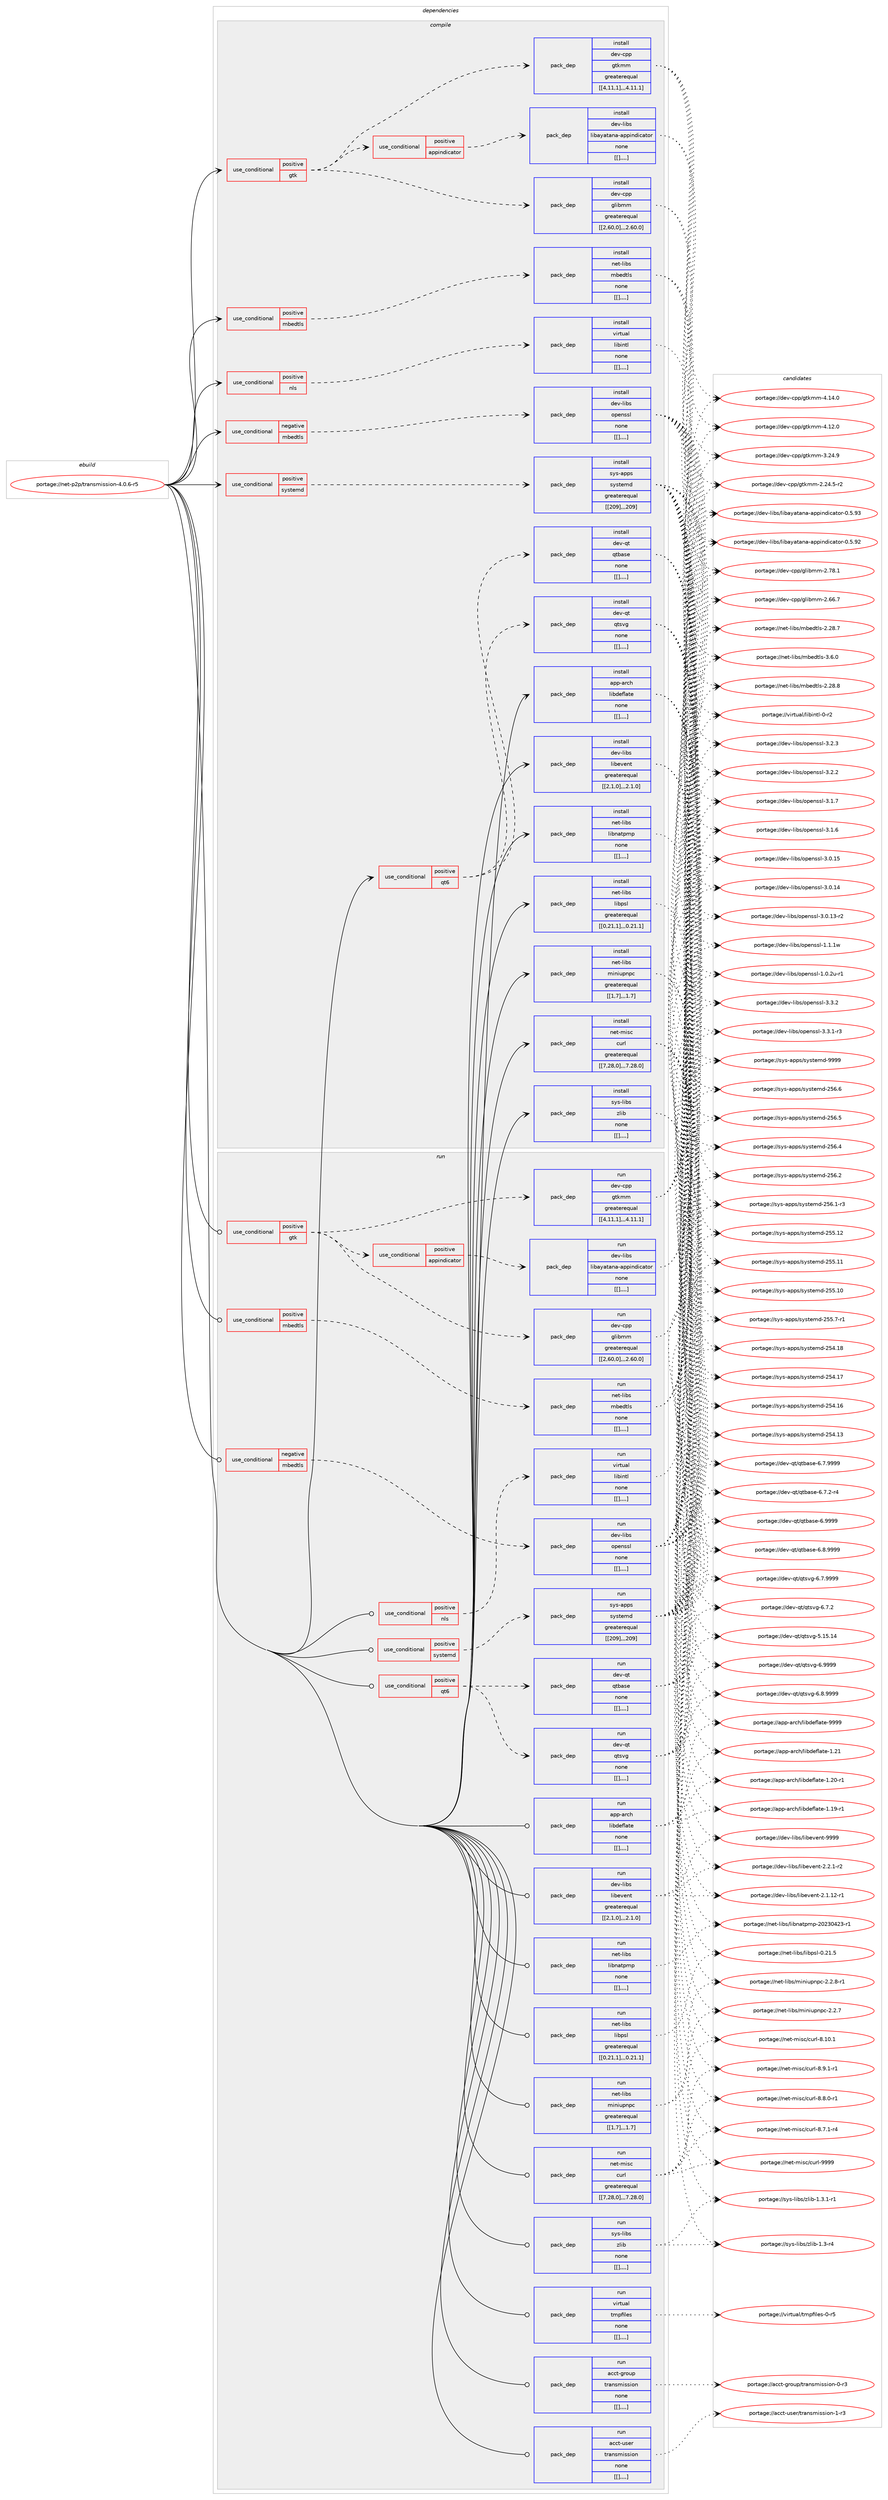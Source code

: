 digraph prolog {

# *************
# Graph options
# *************

newrank=true;
concentrate=true;
compound=true;
graph [rankdir=LR,fontname=Helvetica,fontsize=10,ranksep=1.5];#, ranksep=2.5, nodesep=0.2];
edge  [arrowhead=vee];
node  [fontname=Helvetica,fontsize=10];

# **********
# The ebuild
# **********

subgraph cluster_leftcol {
color=gray;
label=<<i>ebuild</i>>;
id [label="portage://net-p2p/transmission-4.0.6-r5", color=red, width=4, href="../net-p2p/transmission-4.0.6-r5.svg"];
}

# ****************
# The dependencies
# ****************

subgraph cluster_midcol {
color=gray;
label=<<i>dependencies</i>>;
subgraph cluster_compile {
fillcolor="#eeeeee";
style=filled;
label=<<i>compile</i>>;
subgraph cond104315 {
dependency392064 [label=<<TABLE BORDER="0" CELLBORDER="1" CELLSPACING="0" CELLPADDING="4"><TR><TD ROWSPAN="3" CELLPADDING="10">use_conditional</TD></TR><TR><TD>negative</TD></TR><TR><TD>mbedtls</TD></TR></TABLE>>, shape=none, color=red];
subgraph pack284953 {
dependency392065 [label=<<TABLE BORDER="0" CELLBORDER="1" CELLSPACING="0" CELLPADDING="4" WIDTH="220"><TR><TD ROWSPAN="6" CELLPADDING="30">pack_dep</TD></TR><TR><TD WIDTH="110">install</TD></TR><TR><TD>dev-libs</TD></TR><TR><TD>openssl</TD></TR><TR><TD>none</TD></TR><TR><TD>[[],,,,]</TD></TR></TABLE>>, shape=none, color=blue];
}
dependency392064:e -> dependency392065:w [weight=20,style="dashed",arrowhead="vee"];
}
id:e -> dependency392064:w [weight=20,style="solid",arrowhead="vee"];
subgraph cond104316 {
dependency392066 [label=<<TABLE BORDER="0" CELLBORDER="1" CELLSPACING="0" CELLPADDING="4"><TR><TD ROWSPAN="3" CELLPADDING="10">use_conditional</TD></TR><TR><TD>positive</TD></TR><TR><TD>gtk</TD></TR></TABLE>>, shape=none, color=red];
subgraph pack284954 {
dependency392067 [label=<<TABLE BORDER="0" CELLBORDER="1" CELLSPACING="0" CELLPADDING="4" WIDTH="220"><TR><TD ROWSPAN="6" CELLPADDING="30">pack_dep</TD></TR><TR><TD WIDTH="110">install</TD></TR><TR><TD>dev-cpp</TD></TR><TR><TD>gtkmm</TD></TR><TR><TD>greaterequal</TD></TR><TR><TD>[[4,11,1],,,4.11.1]</TD></TR></TABLE>>, shape=none, color=blue];
}
dependency392066:e -> dependency392067:w [weight=20,style="dashed",arrowhead="vee"];
subgraph pack284955 {
dependency392068 [label=<<TABLE BORDER="0" CELLBORDER="1" CELLSPACING="0" CELLPADDING="4" WIDTH="220"><TR><TD ROWSPAN="6" CELLPADDING="30">pack_dep</TD></TR><TR><TD WIDTH="110">install</TD></TR><TR><TD>dev-cpp</TD></TR><TR><TD>glibmm</TD></TR><TR><TD>greaterequal</TD></TR><TR><TD>[[2,60,0],,,2.60.0]</TD></TR></TABLE>>, shape=none, color=blue];
}
dependency392066:e -> dependency392068:w [weight=20,style="dashed",arrowhead="vee"];
subgraph cond104317 {
dependency392069 [label=<<TABLE BORDER="0" CELLBORDER="1" CELLSPACING="0" CELLPADDING="4"><TR><TD ROWSPAN="3" CELLPADDING="10">use_conditional</TD></TR><TR><TD>positive</TD></TR><TR><TD>appindicator</TD></TR></TABLE>>, shape=none, color=red];
subgraph pack284956 {
dependency392070 [label=<<TABLE BORDER="0" CELLBORDER="1" CELLSPACING="0" CELLPADDING="4" WIDTH="220"><TR><TD ROWSPAN="6" CELLPADDING="30">pack_dep</TD></TR><TR><TD WIDTH="110">install</TD></TR><TR><TD>dev-libs</TD></TR><TR><TD>libayatana-appindicator</TD></TR><TR><TD>none</TD></TR><TR><TD>[[],,,,]</TD></TR></TABLE>>, shape=none, color=blue];
}
dependency392069:e -> dependency392070:w [weight=20,style="dashed",arrowhead="vee"];
}
dependency392066:e -> dependency392069:w [weight=20,style="dashed",arrowhead="vee"];
}
id:e -> dependency392066:w [weight=20,style="solid",arrowhead="vee"];
subgraph cond104318 {
dependency392071 [label=<<TABLE BORDER="0" CELLBORDER="1" CELLSPACING="0" CELLPADDING="4"><TR><TD ROWSPAN="3" CELLPADDING="10">use_conditional</TD></TR><TR><TD>positive</TD></TR><TR><TD>mbedtls</TD></TR></TABLE>>, shape=none, color=red];
subgraph pack284957 {
dependency392072 [label=<<TABLE BORDER="0" CELLBORDER="1" CELLSPACING="0" CELLPADDING="4" WIDTH="220"><TR><TD ROWSPAN="6" CELLPADDING="30">pack_dep</TD></TR><TR><TD WIDTH="110">install</TD></TR><TR><TD>net-libs</TD></TR><TR><TD>mbedtls</TD></TR><TR><TD>none</TD></TR><TR><TD>[[],,,,]</TD></TR></TABLE>>, shape=none, color=blue];
}
dependency392071:e -> dependency392072:w [weight=20,style="dashed",arrowhead="vee"];
}
id:e -> dependency392071:w [weight=20,style="solid",arrowhead="vee"];
subgraph cond104319 {
dependency392073 [label=<<TABLE BORDER="0" CELLBORDER="1" CELLSPACING="0" CELLPADDING="4"><TR><TD ROWSPAN="3" CELLPADDING="10">use_conditional</TD></TR><TR><TD>positive</TD></TR><TR><TD>nls</TD></TR></TABLE>>, shape=none, color=red];
subgraph pack284958 {
dependency392074 [label=<<TABLE BORDER="0" CELLBORDER="1" CELLSPACING="0" CELLPADDING="4" WIDTH="220"><TR><TD ROWSPAN="6" CELLPADDING="30">pack_dep</TD></TR><TR><TD WIDTH="110">install</TD></TR><TR><TD>virtual</TD></TR><TR><TD>libintl</TD></TR><TR><TD>none</TD></TR><TR><TD>[[],,,,]</TD></TR></TABLE>>, shape=none, color=blue];
}
dependency392073:e -> dependency392074:w [weight=20,style="dashed",arrowhead="vee"];
}
id:e -> dependency392073:w [weight=20,style="solid",arrowhead="vee"];
subgraph cond104320 {
dependency392075 [label=<<TABLE BORDER="0" CELLBORDER="1" CELLSPACING="0" CELLPADDING="4"><TR><TD ROWSPAN="3" CELLPADDING="10">use_conditional</TD></TR><TR><TD>positive</TD></TR><TR><TD>qt6</TD></TR></TABLE>>, shape=none, color=red];
subgraph pack284959 {
dependency392076 [label=<<TABLE BORDER="0" CELLBORDER="1" CELLSPACING="0" CELLPADDING="4" WIDTH="220"><TR><TD ROWSPAN="6" CELLPADDING="30">pack_dep</TD></TR><TR><TD WIDTH="110">install</TD></TR><TR><TD>dev-qt</TD></TR><TR><TD>qtbase</TD></TR><TR><TD>none</TD></TR><TR><TD>[[],,,,]</TD></TR></TABLE>>, shape=none, color=blue];
}
dependency392075:e -> dependency392076:w [weight=20,style="dashed",arrowhead="vee"];
subgraph pack284960 {
dependency392077 [label=<<TABLE BORDER="0" CELLBORDER="1" CELLSPACING="0" CELLPADDING="4" WIDTH="220"><TR><TD ROWSPAN="6" CELLPADDING="30">pack_dep</TD></TR><TR><TD WIDTH="110">install</TD></TR><TR><TD>dev-qt</TD></TR><TR><TD>qtsvg</TD></TR><TR><TD>none</TD></TR><TR><TD>[[],,,,]</TD></TR></TABLE>>, shape=none, color=blue];
}
dependency392075:e -> dependency392077:w [weight=20,style="dashed",arrowhead="vee"];
}
id:e -> dependency392075:w [weight=20,style="solid",arrowhead="vee"];
subgraph cond104321 {
dependency392078 [label=<<TABLE BORDER="0" CELLBORDER="1" CELLSPACING="0" CELLPADDING="4"><TR><TD ROWSPAN="3" CELLPADDING="10">use_conditional</TD></TR><TR><TD>positive</TD></TR><TR><TD>systemd</TD></TR></TABLE>>, shape=none, color=red];
subgraph pack284961 {
dependency392079 [label=<<TABLE BORDER="0" CELLBORDER="1" CELLSPACING="0" CELLPADDING="4" WIDTH="220"><TR><TD ROWSPAN="6" CELLPADDING="30">pack_dep</TD></TR><TR><TD WIDTH="110">install</TD></TR><TR><TD>sys-apps</TD></TR><TR><TD>systemd</TD></TR><TR><TD>greaterequal</TD></TR><TR><TD>[[209],,,209]</TD></TR></TABLE>>, shape=none, color=blue];
}
dependency392078:e -> dependency392079:w [weight=20,style="dashed",arrowhead="vee"];
}
id:e -> dependency392078:w [weight=20,style="solid",arrowhead="vee"];
subgraph pack284962 {
dependency392080 [label=<<TABLE BORDER="0" CELLBORDER="1" CELLSPACING="0" CELLPADDING="4" WIDTH="220"><TR><TD ROWSPAN="6" CELLPADDING="30">pack_dep</TD></TR><TR><TD WIDTH="110">install</TD></TR><TR><TD>app-arch</TD></TR><TR><TD>libdeflate</TD></TR><TR><TD>none</TD></TR><TR><TD>[[],,,,]</TD></TR></TABLE>>, shape=none, color=blue];
}
id:e -> dependency392080:w [weight=20,style="solid",arrowhead="vee"];
subgraph pack284963 {
dependency392081 [label=<<TABLE BORDER="0" CELLBORDER="1" CELLSPACING="0" CELLPADDING="4" WIDTH="220"><TR><TD ROWSPAN="6" CELLPADDING="30">pack_dep</TD></TR><TR><TD WIDTH="110">install</TD></TR><TR><TD>dev-libs</TD></TR><TR><TD>libevent</TD></TR><TR><TD>greaterequal</TD></TR><TR><TD>[[2,1,0],,,2.1.0]</TD></TR></TABLE>>, shape=none, color=blue];
}
id:e -> dependency392081:w [weight=20,style="solid",arrowhead="vee"];
subgraph pack284964 {
dependency392082 [label=<<TABLE BORDER="0" CELLBORDER="1" CELLSPACING="0" CELLPADDING="4" WIDTH="220"><TR><TD ROWSPAN="6" CELLPADDING="30">pack_dep</TD></TR><TR><TD WIDTH="110">install</TD></TR><TR><TD>net-libs</TD></TR><TR><TD>libnatpmp</TD></TR><TR><TD>none</TD></TR><TR><TD>[[],,,,]</TD></TR></TABLE>>, shape=none, color=blue];
}
id:e -> dependency392082:w [weight=20,style="solid",arrowhead="vee"];
subgraph pack284965 {
dependency392083 [label=<<TABLE BORDER="0" CELLBORDER="1" CELLSPACING="0" CELLPADDING="4" WIDTH="220"><TR><TD ROWSPAN="6" CELLPADDING="30">pack_dep</TD></TR><TR><TD WIDTH="110">install</TD></TR><TR><TD>net-libs</TD></TR><TR><TD>libpsl</TD></TR><TR><TD>greaterequal</TD></TR><TR><TD>[[0,21,1],,,0.21.1]</TD></TR></TABLE>>, shape=none, color=blue];
}
id:e -> dependency392083:w [weight=20,style="solid",arrowhead="vee"];
subgraph pack284966 {
dependency392084 [label=<<TABLE BORDER="0" CELLBORDER="1" CELLSPACING="0" CELLPADDING="4" WIDTH="220"><TR><TD ROWSPAN="6" CELLPADDING="30">pack_dep</TD></TR><TR><TD WIDTH="110">install</TD></TR><TR><TD>net-libs</TD></TR><TR><TD>miniupnpc</TD></TR><TR><TD>greaterequal</TD></TR><TR><TD>[[1,7],,,1.7]</TD></TR></TABLE>>, shape=none, color=blue];
}
id:e -> dependency392084:w [weight=20,style="solid",arrowhead="vee"];
subgraph pack284967 {
dependency392085 [label=<<TABLE BORDER="0" CELLBORDER="1" CELLSPACING="0" CELLPADDING="4" WIDTH="220"><TR><TD ROWSPAN="6" CELLPADDING="30">pack_dep</TD></TR><TR><TD WIDTH="110">install</TD></TR><TR><TD>net-misc</TD></TR><TR><TD>curl</TD></TR><TR><TD>greaterequal</TD></TR><TR><TD>[[7,28,0],,,7.28.0]</TD></TR></TABLE>>, shape=none, color=blue];
}
id:e -> dependency392085:w [weight=20,style="solid",arrowhead="vee"];
subgraph pack284968 {
dependency392086 [label=<<TABLE BORDER="0" CELLBORDER="1" CELLSPACING="0" CELLPADDING="4" WIDTH="220"><TR><TD ROWSPAN="6" CELLPADDING="30">pack_dep</TD></TR><TR><TD WIDTH="110">install</TD></TR><TR><TD>sys-libs</TD></TR><TR><TD>zlib</TD></TR><TR><TD>none</TD></TR><TR><TD>[[],,,,]</TD></TR></TABLE>>, shape=none, color=blue];
}
id:e -> dependency392086:w [weight=20,style="solid",arrowhead="vee"];
}
subgraph cluster_compileandrun {
fillcolor="#eeeeee";
style=filled;
label=<<i>compile and run</i>>;
}
subgraph cluster_run {
fillcolor="#eeeeee";
style=filled;
label=<<i>run</i>>;
subgraph cond104322 {
dependency392087 [label=<<TABLE BORDER="0" CELLBORDER="1" CELLSPACING="0" CELLPADDING="4"><TR><TD ROWSPAN="3" CELLPADDING="10">use_conditional</TD></TR><TR><TD>negative</TD></TR><TR><TD>mbedtls</TD></TR></TABLE>>, shape=none, color=red];
subgraph pack284969 {
dependency392088 [label=<<TABLE BORDER="0" CELLBORDER="1" CELLSPACING="0" CELLPADDING="4" WIDTH="220"><TR><TD ROWSPAN="6" CELLPADDING="30">pack_dep</TD></TR><TR><TD WIDTH="110">run</TD></TR><TR><TD>dev-libs</TD></TR><TR><TD>openssl</TD></TR><TR><TD>none</TD></TR><TR><TD>[[],,,,]</TD></TR></TABLE>>, shape=none, color=blue];
}
dependency392087:e -> dependency392088:w [weight=20,style="dashed",arrowhead="vee"];
}
id:e -> dependency392087:w [weight=20,style="solid",arrowhead="odot"];
subgraph cond104323 {
dependency392089 [label=<<TABLE BORDER="0" CELLBORDER="1" CELLSPACING="0" CELLPADDING="4"><TR><TD ROWSPAN="3" CELLPADDING="10">use_conditional</TD></TR><TR><TD>positive</TD></TR><TR><TD>gtk</TD></TR></TABLE>>, shape=none, color=red];
subgraph pack284970 {
dependency392090 [label=<<TABLE BORDER="0" CELLBORDER="1" CELLSPACING="0" CELLPADDING="4" WIDTH="220"><TR><TD ROWSPAN="6" CELLPADDING="30">pack_dep</TD></TR><TR><TD WIDTH="110">run</TD></TR><TR><TD>dev-cpp</TD></TR><TR><TD>gtkmm</TD></TR><TR><TD>greaterequal</TD></TR><TR><TD>[[4,11,1],,,4.11.1]</TD></TR></TABLE>>, shape=none, color=blue];
}
dependency392089:e -> dependency392090:w [weight=20,style="dashed",arrowhead="vee"];
subgraph pack284971 {
dependency392091 [label=<<TABLE BORDER="0" CELLBORDER="1" CELLSPACING="0" CELLPADDING="4" WIDTH="220"><TR><TD ROWSPAN="6" CELLPADDING="30">pack_dep</TD></TR><TR><TD WIDTH="110">run</TD></TR><TR><TD>dev-cpp</TD></TR><TR><TD>glibmm</TD></TR><TR><TD>greaterequal</TD></TR><TR><TD>[[2,60,0],,,2.60.0]</TD></TR></TABLE>>, shape=none, color=blue];
}
dependency392089:e -> dependency392091:w [weight=20,style="dashed",arrowhead="vee"];
subgraph cond104324 {
dependency392092 [label=<<TABLE BORDER="0" CELLBORDER="1" CELLSPACING="0" CELLPADDING="4"><TR><TD ROWSPAN="3" CELLPADDING="10">use_conditional</TD></TR><TR><TD>positive</TD></TR><TR><TD>appindicator</TD></TR></TABLE>>, shape=none, color=red];
subgraph pack284972 {
dependency392093 [label=<<TABLE BORDER="0" CELLBORDER="1" CELLSPACING="0" CELLPADDING="4" WIDTH="220"><TR><TD ROWSPAN="6" CELLPADDING="30">pack_dep</TD></TR><TR><TD WIDTH="110">run</TD></TR><TR><TD>dev-libs</TD></TR><TR><TD>libayatana-appindicator</TD></TR><TR><TD>none</TD></TR><TR><TD>[[],,,,]</TD></TR></TABLE>>, shape=none, color=blue];
}
dependency392092:e -> dependency392093:w [weight=20,style="dashed",arrowhead="vee"];
}
dependency392089:e -> dependency392092:w [weight=20,style="dashed",arrowhead="vee"];
}
id:e -> dependency392089:w [weight=20,style="solid",arrowhead="odot"];
subgraph cond104325 {
dependency392094 [label=<<TABLE BORDER="0" CELLBORDER="1" CELLSPACING="0" CELLPADDING="4"><TR><TD ROWSPAN="3" CELLPADDING="10">use_conditional</TD></TR><TR><TD>positive</TD></TR><TR><TD>mbedtls</TD></TR></TABLE>>, shape=none, color=red];
subgraph pack284973 {
dependency392095 [label=<<TABLE BORDER="0" CELLBORDER="1" CELLSPACING="0" CELLPADDING="4" WIDTH="220"><TR><TD ROWSPAN="6" CELLPADDING="30">pack_dep</TD></TR><TR><TD WIDTH="110">run</TD></TR><TR><TD>net-libs</TD></TR><TR><TD>mbedtls</TD></TR><TR><TD>none</TD></TR><TR><TD>[[],,,,]</TD></TR></TABLE>>, shape=none, color=blue];
}
dependency392094:e -> dependency392095:w [weight=20,style="dashed",arrowhead="vee"];
}
id:e -> dependency392094:w [weight=20,style="solid",arrowhead="odot"];
subgraph cond104326 {
dependency392096 [label=<<TABLE BORDER="0" CELLBORDER="1" CELLSPACING="0" CELLPADDING="4"><TR><TD ROWSPAN="3" CELLPADDING="10">use_conditional</TD></TR><TR><TD>positive</TD></TR><TR><TD>nls</TD></TR></TABLE>>, shape=none, color=red];
subgraph pack284974 {
dependency392097 [label=<<TABLE BORDER="0" CELLBORDER="1" CELLSPACING="0" CELLPADDING="4" WIDTH="220"><TR><TD ROWSPAN="6" CELLPADDING="30">pack_dep</TD></TR><TR><TD WIDTH="110">run</TD></TR><TR><TD>virtual</TD></TR><TR><TD>libintl</TD></TR><TR><TD>none</TD></TR><TR><TD>[[],,,,]</TD></TR></TABLE>>, shape=none, color=blue];
}
dependency392096:e -> dependency392097:w [weight=20,style="dashed",arrowhead="vee"];
}
id:e -> dependency392096:w [weight=20,style="solid",arrowhead="odot"];
subgraph cond104327 {
dependency392098 [label=<<TABLE BORDER="0" CELLBORDER="1" CELLSPACING="0" CELLPADDING="4"><TR><TD ROWSPAN="3" CELLPADDING="10">use_conditional</TD></TR><TR><TD>positive</TD></TR><TR><TD>qt6</TD></TR></TABLE>>, shape=none, color=red];
subgraph pack284975 {
dependency392099 [label=<<TABLE BORDER="0" CELLBORDER="1" CELLSPACING="0" CELLPADDING="4" WIDTH="220"><TR><TD ROWSPAN="6" CELLPADDING="30">pack_dep</TD></TR><TR><TD WIDTH="110">run</TD></TR><TR><TD>dev-qt</TD></TR><TR><TD>qtbase</TD></TR><TR><TD>none</TD></TR><TR><TD>[[],,,,]</TD></TR></TABLE>>, shape=none, color=blue];
}
dependency392098:e -> dependency392099:w [weight=20,style="dashed",arrowhead="vee"];
subgraph pack284976 {
dependency392100 [label=<<TABLE BORDER="0" CELLBORDER="1" CELLSPACING="0" CELLPADDING="4" WIDTH="220"><TR><TD ROWSPAN="6" CELLPADDING="30">pack_dep</TD></TR><TR><TD WIDTH="110">run</TD></TR><TR><TD>dev-qt</TD></TR><TR><TD>qtsvg</TD></TR><TR><TD>none</TD></TR><TR><TD>[[],,,,]</TD></TR></TABLE>>, shape=none, color=blue];
}
dependency392098:e -> dependency392100:w [weight=20,style="dashed",arrowhead="vee"];
}
id:e -> dependency392098:w [weight=20,style="solid",arrowhead="odot"];
subgraph cond104328 {
dependency392101 [label=<<TABLE BORDER="0" CELLBORDER="1" CELLSPACING="0" CELLPADDING="4"><TR><TD ROWSPAN="3" CELLPADDING="10">use_conditional</TD></TR><TR><TD>positive</TD></TR><TR><TD>systemd</TD></TR></TABLE>>, shape=none, color=red];
subgraph pack284977 {
dependency392102 [label=<<TABLE BORDER="0" CELLBORDER="1" CELLSPACING="0" CELLPADDING="4" WIDTH="220"><TR><TD ROWSPAN="6" CELLPADDING="30">pack_dep</TD></TR><TR><TD WIDTH="110">run</TD></TR><TR><TD>sys-apps</TD></TR><TR><TD>systemd</TD></TR><TR><TD>greaterequal</TD></TR><TR><TD>[[209],,,209]</TD></TR></TABLE>>, shape=none, color=blue];
}
dependency392101:e -> dependency392102:w [weight=20,style="dashed",arrowhead="vee"];
}
id:e -> dependency392101:w [weight=20,style="solid",arrowhead="odot"];
subgraph pack284978 {
dependency392103 [label=<<TABLE BORDER="0" CELLBORDER="1" CELLSPACING="0" CELLPADDING="4" WIDTH="220"><TR><TD ROWSPAN="6" CELLPADDING="30">pack_dep</TD></TR><TR><TD WIDTH="110">run</TD></TR><TR><TD>acct-group</TD></TR><TR><TD>transmission</TD></TR><TR><TD>none</TD></TR><TR><TD>[[],,,,]</TD></TR></TABLE>>, shape=none, color=blue];
}
id:e -> dependency392103:w [weight=20,style="solid",arrowhead="odot"];
subgraph pack284979 {
dependency392104 [label=<<TABLE BORDER="0" CELLBORDER="1" CELLSPACING="0" CELLPADDING="4" WIDTH="220"><TR><TD ROWSPAN="6" CELLPADDING="30">pack_dep</TD></TR><TR><TD WIDTH="110">run</TD></TR><TR><TD>acct-user</TD></TR><TR><TD>transmission</TD></TR><TR><TD>none</TD></TR><TR><TD>[[],,,,]</TD></TR></TABLE>>, shape=none, color=blue];
}
id:e -> dependency392104:w [weight=20,style="solid",arrowhead="odot"];
subgraph pack284980 {
dependency392105 [label=<<TABLE BORDER="0" CELLBORDER="1" CELLSPACING="0" CELLPADDING="4" WIDTH="220"><TR><TD ROWSPAN="6" CELLPADDING="30">pack_dep</TD></TR><TR><TD WIDTH="110">run</TD></TR><TR><TD>app-arch</TD></TR><TR><TD>libdeflate</TD></TR><TR><TD>none</TD></TR><TR><TD>[[],,,,]</TD></TR></TABLE>>, shape=none, color=blue];
}
id:e -> dependency392105:w [weight=20,style="solid",arrowhead="odot"];
subgraph pack284981 {
dependency392106 [label=<<TABLE BORDER="0" CELLBORDER="1" CELLSPACING="0" CELLPADDING="4" WIDTH="220"><TR><TD ROWSPAN="6" CELLPADDING="30">pack_dep</TD></TR><TR><TD WIDTH="110">run</TD></TR><TR><TD>dev-libs</TD></TR><TR><TD>libevent</TD></TR><TR><TD>greaterequal</TD></TR><TR><TD>[[2,1,0],,,2.1.0]</TD></TR></TABLE>>, shape=none, color=blue];
}
id:e -> dependency392106:w [weight=20,style="solid",arrowhead="odot"];
subgraph pack284982 {
dependency392107 [label=<<TABLE BORDER="0" CELLBORDER="1" CELLSPACING="0" CELLPADDING="4" WIDTH="220"><TR><TD ROWSPAN="6" CELLPADDING="30">pack_dep</TD></TR><TR><TD WIDTH="110">run</TD></TR><TR><TD>net-libs</TD></TR><TR><TD>libnatpmp</TD></TR><TR><TD>none</TD></TR><TR><TD>[[],,,,]</TD></TR></TABLE>>, shape=none, color=blue];
}
id:e -> dependency392107:w [weight=20,style="solid",arrowhead="odot"];
subgraph pack284983 {
dependency392108 [label=<<TABLE BORDER="0" CELLBORDER="1" CELLSPACING="0" CELLPADDING="4" WIDTH="220"><TR><TD ROWSPAN="6" CELLPADDING="30">pack_dep</TD></TR><TR><TD WIDTH="110">run</TD></TR><TR><TD>net-libs</TD></TR><TR><TD>libpsl</TD></TR><TR><TD>greaterequal</TD></TR><TR><TD>[[0,21,1],,,0.21.1]</TD></TR></TABLE>>, shape=none, color=blue];
}
id:e -> dependency392108:w [weight=20,style="solid",arrowhead="odot"];
subgraph pack284984 {
dependency392109 [label=<<TABLE BORDER="0" CELLBORDER="1" CELLSPACING="0" CELLPADDING="4" WIDTH="220"><TR><TD ROWSPAN="6" CELLPADDING="30">pack_dep</TD></TR><TR><TD WIDTH="110">run</TD></TR><TR><TD>net-libs</TD></TR><TR><TD>miniupnpc</TD></TR><TR><TD>greaterequal</TD></TR><TR><TD>[[1,7],,,1.7]</TD></TR></TABLE>>, shape=none, color=blue];
}
id:e -> dependency392109:w [weight=20,style="solid",arrowhead="odot"];
subgraph pack284985 {
dependency392110 [label=<<TABLE BORDER="0" CELLBORDER="1" CELLSPACING="0" CELLPADDING="4" WIDTH="220"><TR><TD ROWSPAN="6" CELLPADDING="30">pack_dep</TD></TR><TR><TD WIDTH="110">run</TD></TR><TR><TD>net-misc</TD></TR><TR><TD>curl</TD></TR><TR><TD>greaterequal</TD></TR><TR><TD>[[7,28,0],,,7.28.0]</TD></TR></TABLE>>, shape=none, color=blue];
}
id:e -> dependency392110:w [weight=20,style="solid",arrowhead="odot"];
subgraph pack284986 {
dependency392111 [label=<<TABLE BORDER="0" CELLBORDER="1" CELLSPACING="0" CELLPADDING="4" WIDTH="220"><TR><TD ROWSPAN="6" CELLPADDING="30">pack_dep</TD></TR><TR><TD WIDTH="110">run</TD></TR><TR><TD>sys-libs</TD></TR><TR><TD>zlib</TD></TR><TR><TD>none</TD></TR><TR><TD>[[],,,,]</TD></TR></TABLE>>, shape=none, color=blue];
}
id:e -> dependency392111:w [weight=20,style="solid",arrowhead="odot"];
subgraph pack284987 {
dependency392112 [label=<<TABLE BORDER="0" CELLBORDER="1" CELLSPACING="0" CELLPADDING="4" WIDTH="220"><TR><TD ROWSPAN="6" CELLPADDING="30">pack_dep</TD></TR><TR><TD WIDTH="110">run</TD></TR><TR><TD>virtual</TD></TR><TR><TD>tmpfiles</TD></TR><TR><TD>none</TD></TR><TR><TD>[[],,,,]</TD></TR></TABLE>>, shape=none, color=blue];
}
id:e -> dependency392112:w [weight=20,style="solid",arrowhead="odot"];
}
}

# **************
# The candidates
# **************

subgraph cluster_choices {
rank=same;
color=gray;
label=<<i>candidates</i>>;

subgraph choice284953 {
color=black;
nodesep=1;
choice100101118451081059811547111112101110115115108455146514650 [label="portage://dev-libs/openssl-3.3.2", color=red, width=4,href="../dev-libs/openssl-3.3.2.svg"];
choice1001011184510810598115471111121011101151151084551465146494511451 [label="portage://dev-libs/openssl-3.3.1-r3", color=red, width=4,href="../dev-libs/openssl-3.3.1-r3.svg"];
choice100101118451081059811547111112101110115115108455146504651 [label="portage://dev-libs/openssl-3.2.3", color=red, width=4,href="../dev-libs/openssl-3.2.3.svg"];
choice100101118451081059811547111112101110115115108455146504650 [label="portage://dev-libs/openssl-3.2.2", color=red, width=4,href="../dev-libs/openssl-3.2.2.svg"];
choice100101118451081059811547111112101110115115108455146494655 [label="portage://dev-libs/openssl-3.1.7", color=red, width=4,href="../dev-libs/openssl-3.1.7.svg"];
choice100101118451081059811547111112101110115115108455146494654 [label="portage://dev-libs/openssl-3.1.6", color=red, width=4,href="../dev-libs/openssl-3.1.6.svg"];
choice10010111845108105981154711111210111011511510845514648464953 [label="portage://dev-libs/openssl-3.0.15", color=red, width=4,href="../dev-libs/openssl-3.0.15.svg"];
choice10010111845108105981154711111210111011511510845514648464952 [label="portage://dev-libs/openssl-3.0.14", color=red, width=4,href="../dev-libs/openssl-3.0.14.svg"];
choice100101118451081059811547111112101110115115108455146484649514511450 [label="portage://dev-libs/openssl-3.0.13-r2", color=red, width=4,href="../dev-libs/openssl-3.0.13-r2.svg"];
choice100101118451081059811547111112101110115115108454946494649119 [label="portage://dev-libs/openssl-1.1.1w", color=red, width=4,href="../dev-libs/openssl-1.1.1w.svg"];
choice1001011184510810598115471111121011101151151084549464846501174511449 [label="portage://dev-libs/openssl-1.0.2u-r1", color=red, width=4,href="../dev-libs/openssl-1.0.2u-r1.svg"];
dependency392065:e -> choice100101118451081059811547111112101110115115108455146514650:w [style=dotted,weight="100"];
dependency392065:e -> choice1001011184510810598115471111121011101151151084551465146494511451:w [style=dotted,weight="100"];
dependency392065:e -> choice100101118451081059811547111112101110115115108455146504651:w [style=dotted,weight="100"];
dependency392065:e -> choice100101118451081059811547111112101110115115108455146504650:w [style=dotted,weight="100"];
dependency392065:e -> choice100101118451081059811547111112101110115115108455146494655:w [style=dotted,weight="100"];
dependency392065:e -> choice100101118451081059811547111112101110115115108455146494654:w [style=dotted,weight="100"];
dependency392065:e -> choice10010111845108105981154711111210111011511510845514648464953:w [style=dotted,weight="100"];
dependency392065:e -> choice10010111845108105981154711111210111011511510845514648464952:w [style=dotted,weight="100"];
dependency392065:e -> choice100101118451081059811547111112101110115115108455146484649514511450:w [style=dotted,weight="100"];
dependency392065:e -> choice100101118451081059811547111112101110115115108454946494649119:w [style=dotted,weight="100"];
dependency392065:e -> choice1001011184510810598115471111121011101151151084549464846501174511449:w [style=dotted,weight="100"];
}
subgraph choice284954 {
color=black;
nodesep=1;
choice10010111845991121124710311610710910945524649524648 [label="portage://dev-cpp/gtkmm-4.14.0", color=red, width=4,href="../dev-cpp/gtkmm-4.14.0.svg"];
choice10010111845991121124710311610710910945524649504648 [label="portage://dev-cpp/gtkmm-4.12.0", color=red, width=4,href="../dev-cpp/gtkmm-4.12.0.svg"];
choice10010111845991121124710311610710910945514650524657 [label="portage://dev-cpp/gtkmm-3.24.9", color=red, width=4,href="../dev-cpp/gtkmm-3.24.9.svg"];
choice100101118459911211247103116107109109455046505246534511450 [label="portage://dev-cpp/gtkmm-2.24.5-r2", color=red, width=4,href="../dev-cpp/gtkmm-2.24.5-r2.svg"];
dependency392067:e -> choice10010111845991121124710311610710910945524649524648:w [style=dotted,weight="100"];
dependency392067:e -> choice10010111845991121124710311610710910945524649504648:w [style=dotted,weight="100"];
dependency392067:e -> choice10010111845991121124710311610710910945514650524657:w [style=dotted,weight="100"];
dependency392067:e -> choice100101118459911211247103116107109109455046505246534511450:w [style=dotted,weight="100"];
}
subgraph choice284955 {
color=black;
nodesep=1;
choice1001011184599112112471031081059810910945504655564649 [label="portage://dev-cpp/glibmm-2.78.1", color=red, width=4,href="../dev-cpp/glibmm-2.78.1.svg"];
choice1001011184599112112471031081059810910945504654544655 [label="portage://dev-cpp/glibmm-2.66.7", color=red, width=4,href="../dev-cpp/glibmm-2.66.7.svg"];
dependency392068:e -> choice1001011184599112112471031081059810910945504655564649:w [style=dotted,weight="100"];
dependency392068:e -> choice1001011184599112112471031081059810910945504654544655:w [style=dotted,weight="100"];
}
subgraph choice284956 {
color=black;
nodesep=1;
choice10010111845108105981154710810598971219711697110974597112112105110100105999711611111445484653465751 [label="portage://dev-libs/libayatana-appindicator-0.5.93", color=red, width=4,href="../dev-libs/libayatana-appindicator-0.5.93.svg"];
choice10010111845108105981154710810598971219711697110974597112112105110100105999711611111445484653465750 [label="portage://dev-libs/libayatana-appindicator-0.5.92", color=red, width=4,href="../dev-libs/libayatana-appindicator-0.5.92.svg"];
dependency392070:e -> choice10010111845108105981154710810598971219711697110974597112112105110100105999711611111445484653465751:w [style=dotted,weight="100"];
dependency392070:e -> choice10010111845108105981154710810598971219711697110974597112112105110100105999711611111445484653465750:w [style=dotted,weight="100"];
}
subgraph choice284957 {
color=black;
nodesep=1;
choice11010111645108105981154710998101100116108115455146544648 [label="portage://net-libs/mbedtls-3.6.0", color=red, width=4,href="../net-libs/mbedtls-3.6.0.svg"];
choice1101011164510810598115471099810110011610811545504650564656 [label="portage://net-libs/mbedtls-2.28.8", color=red, width=4,href="../net-libs/mbedtls-2.28.8.svg"];
choice1101011164510810598115471099810110011610811545504650564655 [label="portage://net-libs/mbedtls-2.28.7", color=red, width=4,href="../net-libs/mbedtls-2.28.7.svg"];
dependency392072:e -> choice11010111645108105981154710998101100116108115455146544648:w [style=dotted,weight="100"];
dependency392072:e -> choice1101011164510810598115471099810110011610811545504650564656:w [style=dotted,weight="100"];
dependency392072:e -> choice1101011164510810598115471099810110011610811545504650564655:w [style=dotted,weight="100"];
}
subgraph choice284958 {
color=black;
nodesep=1;
choice11810511411611797108471081059810511011610845484511450 [label="portage://virtual/libintl-0-r2", color=red, width=4,href="../virtual/libintl-0-r2.svg"];
dependency392074:e -> choice11810511411611797108471081059810511011610845484511450:w [style=dotted,weight="100"];
}
subgraph choice284959 {
color=black;
nodesep=1;
choice1001011184511311647113116989711510145544657575757 [label="portage://dev-qt/qtbase-6.9999", color=red, width=4,href="../dev-qt/qtbase-6.9999.svg"];
choice10010111845113116471131169897115101455446564657575757 [label="portage://dev-qt/qtbase-6.8.9999", color=red, width=4,href="../dev-qt/qtbase-6.8.9999.svg"];
choice10010111845113116471131169897115101455446554657575757 [label="portage://dev-qt/qtbase-6.7.9999", color=red, width=4,href="../dev-qt/qtbase-6.7.9999.svg"];
choice100101118451131164711311698971151014554465546504511452 [label="portage://dev-qt/qtbase-6.7.2-r4", color=red, width=4,href="../dev-qt/qtbase-6.7.2-r4.svg"];
dependency392076:e -> choice1001011184511311647113116989711510145544657575757:w [style=dotted,weight="100"];
dependency392076:e -> choice10010111845113116471131169897115101455446564657575757:w [style=dotted,weight="100"];
dependency392076:e -> choice10010111845113116471131169897115101455446554657575757:w [style=dotted,weight="100"];
dependency392076:e -> choice100101118451131164711311698971151014554465546504511452:w [style=dotted,weight="100"];
}
subgraph choice284960 {
color=black;
nodesep=1;
choice100101118451131164711311611511810345544657575757 [label="portage://dev-qt/qtsvg-6.9999", color=red, width=4,href="../dev-qt/qtsvg-6.9999.svg"];
choice1001011184511311647113116115118103455446564657575757 [label="portage://dev-qt/qtsvg-6.8.9999", color=red, width=4,href="../dev-qt/qtsvg-6.8.9999.svg"];
choice1001011184511311647113116115118103455446554657575757 [label="portage://dev-qt/qtsvg-6.7.9999", color=red, width=4,href="../dev-qt/qtsvg-6.7.9999.svg"];
choice1001011184511311647113116115118103455446554650 [label="portage://dev-qt/qtsvg-6.7.2", color=red, width=4,href="../dev-qt/qtsvg-6.7.2.svg"];
choice10010111845113116471131161151181034553464953464952 [label="portage://dev-qt/qtsvg-5.15.14", color=red, width=4,href="../dev-qt/qtsvg-5.15.14.svg"];
dependency392077:e -> choice100101118451131164711311611511810345544657575757:w [style=dotted,weight="100"];
dependency392077:e -> choice1001011184511311647113116115118103455446564657575757:w [style=dotted,weight="100"];
dependency392077:e -> choice1001011184511311647113116115118103455446554657575757:w [style=dotted,weight="100"];
dependency392077:e -> choice1001011184511311647113116115118103455446554650:w [style=dotted,weight="100"];
dependency392077:e -> choice10010111845113116471131161151181034553464953464952:w [style=dotted,weight="100"];
}
subgraph choice284961 {
color=black;
nodesep=1;
choice1151211154597112112115471151211151161011091004557575757 [label="portage://sys-apps/systemd-9999", color=red, width=4,href="../sys-apps/systemd-9999.svg"];
choice115121115459711211211547115121115116101109100455053544654 [label="portage://sys-apps/systemd-256.6", color=red, width=4,href="../sys-apps/systemd-256.6.svg"];
choice115121115459711211211547115121115116101109100455053544653 [label="portage://sys-apps/systemd-256.5", color=red, width=4,href="../sys-apps/systemd-256.5.svg"];
choice115121115459711211211547115121115116101109100455053544652 [label="portage://sys-apps/systemd-256.4", color=red, width=4,href="../sys-apps/systemd-256.4.svg"];
choice115121115459711211211547115121115116101109100455053544650 [label="portage://sys-apps/systemd-256.2", color=red, width=4,href="../sys-apps/systemd-256.2.svg"];
choice1151211154597112112115471151211151161011091004550535446494511451 [label="portage://sys-apps/systemd-256.1-r3", color=red, width=4,href="../sys-apps/systemd-256.1-r3.svg"];
choice11512111545971121121154711512111511610110910045505353464950 [label="portage://sys-apps/systemd-255.12", color=red, width=4,href="../sys-apps/systemd-255.12.svg"];
choice11512111545971121121154711512111511610110910045505353464949 [label="portage://sys-apps/systemd-255.11", color=red, width=4,href="../sys-apps/systemd-255.11.svg"];
choice11512111545971121121154711512111511610110910045505353464948 [label="portage://sys-apps/systemd-255.10", color=red, width=4,href="../sys-apps/systemd-255.10.svg"];
choice1151211154597112112115471151211151161011091004550535346554511449 [label="portage://sys-apps/systemd-255.7-r1", color=red, width=4,href="../sys-apps/systemd-255.7-r1.svg"];
choice11512111545971121121154711512111511610110910045505352464956 [label="portage://sys-apps/systemd-254.18", color=red, width=4,href="../sys-apps/systemd-254.18.svg"];
choice11512111545971121121154711512111511610110910045505352464955 [label="portage://sys-apps/systemd-254.17", color=red, width=4,href="../sys-apps/systemd-254.17.svg"];
choice11512111545971121121154711512111511610110910045505352464954 [label="portage://sys-apps/systemd-254.16", color=red, width=4,href="../sys-apps/systemd-254.16.svg"];
choice11512111545971121121154711512111511610110910045505352464951 [label="portage://sys-apps/systemd-254.13", color=red, width=4,href="../sys-apps/systemd-254.13.svg"];
dependency392079:e -> choice1151211154597112112115471151211151161011091004557575757:w [style=dotted,weight="100"];
dependency392079:e -> choice115121115459711211211547115121115116101109100455053544654:w [style=dotted,weight="100"];
dependency392079:e -> choice115121115459711211211547115121115116101109100455053544653:w [style=dotted,weight="100"];
dependency392079:e -> choice115121115459711211211547115121115116101109100455053544652:w [style=dotted,weight="100"];
dependency392079:e -> choice115121115459711211211547115121115116101109100455053544650:w [style=dotted,weight="100"];
dependency392079:e -> choice1151211154597112112115471151211151161011091004550535446494511451:w [style=dotted,weight="100"];
dependency392079:e -> choice11512111545971121121154711512111511610110910045505353464950:w [style=dotted,weight="100"];
dependency392079:e -> choice11512111545971121121154711512111511610110910045505353464949:w [style=dotted,weight="100"];
dependency392079:e -> choice11512111545971121121154711512111511610110910045505353464948:w [style=dotted,weight="100"];
dependency392079:e -> choice1151211154597112112115471151211151161011091004550535346554511449:w [style=dotted,weight="100"];
dependency392079:e -> choice11512111545971121121154711512111511610110910045505352464956:w [style=dotted,weight="100"];
dependency392079:e -> choice11512111545971121121154711512111511610110910045505352464955:w [style=dotted,weight="100"];
dependency392079:e -> choice11512111545971121121154711512111511610110910045505352464954:w [style=dotted,weight="100"];
dependency392079:e -> choice11512111545971121121154711512111511610110910045505352464951:w [style=dotted,weight="100"];
}
subgraph choice284962 {
color=black;
nodesep=1;
choice971121124597114991044710810598100101102108971161014557575757 [label="portage://app-arch/libdeflate-9999", color=red, width=4,href="../app-arch/libdeflate-9999.svg"];
choice971121124597114991044710810598100101102108971161014549465049 [label="portage://app-arch/libdeflate-1.21", color=red, width=4,href="../app-arch/libdeflate-1.21.svg"];
choice9711211245971149910447108105981001011021089711610145494650484511449 [label="portage://app-arch/libdeflate-1.20-r1", color=red, width=4,href="../app-arch/libdeflate-1.20-r1.svg"];
choice9711211245971149910447108105981001011021089711610145494649574511449 [label="portage://app-arch/libdeflate-1.19-r1", color=red, width=4,href="../app-arch/libdeflate-1.19-r1.svg"];
dependency392080:e -> choice971121124597114991044710810598100101102108971161014557575757:w [style=dotted,weight="100"];
dependency392080:e -> choice971121124597114991044710810598100101102108971161014549465049:w [style=dotted,weight="100"];
dependency392080:e -> choice9711211245971149910447108105981001011021089711610145494650484511449:w [style=dotted,weight="100"];
dependency392080:e -> choice9711211245971149910447108105981001011021089711610145494649574511449:w [style=dotted,weight="100"];
}
subgraph choice284963 {
color=black;
nodesep=1;
choice100101118451081059811547108105981011181011101164557575757 [label="portage://dev-libs/libevent-9999", color=red, width=4,href="../dev-libs/libevent-9999.svg"];
choice100101118451081059811547108105981011181011101164550465046494511450 [label="portage://dev-libs/libevent-2.2.1-r2", color=red, width=4,href="../dev-libs/libevent-2.2.1-r2.svg"];
choice10010111845108105981154710810598101118101110116455046494649504511449 [label="portage://dev-libs/libevent-2.1.12-r1", color=red, width=4,href="../dev-libs/libevent-2.1.12-r1.svg"];
dependency392081:e -> choice100101118451081059811547108105981011181011101164557575757:w [style=dotted,weight="100"];
dependency392081:e -> choice100101118451081059811547108105981011181011101164550465046494511450:w [style=dotted,weight="100"];
dependency392081:e -> choice10010111845108105981154710810598101118101110116455046494649504511449:w [style=dotted,weight="100"];
}
subgraph choice284964 {
color=black;
nodesep=1;
choice11010111645108105981154710810598110971161121091124550485051485250514511449 [label="portage://net-libs/libnatpmp-20230423-r1", color=red, width=4,href="../net-libs/libnatpmp-20230423-r1.svg"];
dependency392082:e -> choice11010111645108105981154710810598110971161121091124550485051485250514511449:w [style=dotted,weight="100"];
}
subgraph choice284965 {
color=black;
nodesep=1;
choice1101011164510810598115471081059811211510845484650494653 [label="portage://net-libs/libpsl-0.21.5", color=red, width=4,href="../net-libs/libpsl-0.21.5.svg"];
dependency392083:e -> choice1101011164510810598115471081059811211510845484650494653:w [style=dotted,weight="100"];
}
subgraph choice284966 {
color=black;
nodesep=1;
choice110101116451081059811547109105110105117112110112994550465046564511449 [label="portage://net-libs/miniupnpc-2.2.8-r1", color=red, width=4,href="../net-libs/miniupnpc-2.2.8-r1.svg"];
choice11010111645108105981154710910511010511711211011299455046504655 [label="portage://net-libs/miniupnpc-2.2.7", color=red, width=4,href="../net-libs/miniupnpc-2.2.7.svg"];
dependency392084:e -> choice110101116451081059811547109105110105117112110112994550465046564511449:w [style=dotted,weight="100"];
dependency392084:e -> choice11010111645108105981154710910511010511711211011299455046504655:w [style=dotted,weight="100"];
}
subgraph choice284967 {
color=black;
nodesep=1;
choice110101116451091051159947991171141084557575757 [label="portage://net-misc/curl-9999", color=red, width=4,href="../net-misc/curl-9999.svg"];
choice1101011164510910511599479911711410845564649484649 [label="portage://net-misc/curl-8.10.1", color=red, width=4,href="../net-misc/curl-8.10.1.svg"];
choice110101116451091051159947991171141084556465746494511449 [label="portage://net-misc/curl-8.9.1-r1", color=red, width=4,href="../net-misc/curl-8.9.1-r1.svg"];
choice110101116451091051159947991171141084556465646484511449 [label="portage://net-misc/curl-8.8.0-r1", color=red, width=4,href="../net-misc/curl-8.8.0-r1.svg"];
choice110101116451091051159947991171141084556465546494511452 [label="portage://net-misc/curl-8.7.1-r4", color=red, width=4,href="../net-misc/curl-8.7.1-r4.svg"];
dependency392085:e -> choice110101116451091051159947991171141084557575757:w [style=dotted,weight="100"];
dependency392085:e -> choice1101011164510910511599479911711410845564649484649:w [style=dotted,weight="100"];
dependency392085:e -> choice110101116451091051159947991171141084556465746494511449:w [style=dotted,weight="100"];
dependency392085:e -> choice110101116451091051159947991171141084556465646484511449:w [style=dotted,weight="100"];
dependency392085:e -> choice110101116451091051159947991171141084556465546494511452:w [style=dotted,weight="100"];
}
subgraph choice284968 {
color=black;
nodesep=1;
choice115121115451081059811547122108105984549465146494511449 [label="portage://sys-libs/zlib-1.3.1-r1", color=red, width=4,href="../sys-libs/zlib-1.3.1-r1.svg"];
choice11512111545108105981154712210810598454946514511452 [label="portage://sys-libs/zlib-1.3-r4", color=red, width=4,href="../sys-libs/zlib-1.3-r4.svg"];
dependency392086:e -> choice115121115451081059811547122108105984549465146494511449:w [style=dotted,weight="100"];
dependency392086:e -> choice11512111545108105981154712210810598454946514511452:w [style=dotted,weight="100"];
}
subgraph choice284969 {
color=black;
nodesep=1;
choice100101118451081059811547111112101110115115108455146514650 [label="portage://dev-libs/openssl-3.3.2", color=red, width=4,href="../dev-libs/openssl-3.3.2.svg"];
choice1001011184510810598115471111121011101151151084551465146494511451 [label="portage://dev-libs/openssl-3.3.1-r3", color=red, width=4,href="../dev-libs/openssl-3.3.1-r3.svg"];
choice100101118451081059811547111112101110115115108455146504651 [label="portage://dev-libs/openssl-3.2.3", color=red, width=4,href="../dev-libs/openssl-3.2.3.svg"];
choice100101118451081059811547111112101110115115108455146504650 [label="portage://dev-libs/openssl-3.2.2", color=red, width=4,href="../dev-libs/openssl-3.2.2.svg"];
choice100101118451081059811547111112101110115115108455146494655 [label="portage://dev-libs/openssl-3.1.7", color=red, width=4,href="../dev-libs/openssl-3.1.7.svg"];
choice100101118451081059811547111112101110115115108455146494654 [label="portage://dev-libs/openssl-3.1.6", color=red, width=4,href="../dev-libs/openssl-3.1.6.svg"];
choice10010111845108105981154711111210111011511510845514648464953 [label="portage://dev-libs/openssl-3.0.15", color=red, width=4,href="../dev-libs/openssl-3.0.15.svg"];
choice10010111845108105981154711111210111011511510845514648464952 [label="portage://dev-libs/openssl-3.0.14", color=red, width=4,href="../dev-libs/openssl-3.0.14.svg"];
choice100101118451081059811547111112101110115115108455146484649514511450 [label="portage://dev-libs/openssl-3.0.13-r2", color=red, width=4,href="../dev-libs/openssl-3.0.13-r2.svg"];
choice100101118451081059811547111112101110115115108454946494649119 [label="portage://dev-libs/openssl-1.1.1w", color=red, width=4,href="../dev-libs/openssl-1.1.1w.svg"];
choice1001011184510810598115471111121011101151151084549464846501174511449 [label="portage://dev-libs/openssl-1.0.2u-r1", color=red, width=4,href="../dev-libs/openssl-1.0.2u-r1.svg"];
dependency392088:e -> choice100101118451081059811547111112101110115115108455146514650:w [style=dotted,weight="100"];
dependency392088:e -> choice1001011184510810598115471111121011101151151084551465146494511451:w [style=dotted,weight="100"];
dependency392088:e -> choice100101118451081059811547111112101110115115108455146504651:w [style=dotted,weight="100"];
dependency392088:e -> choice100101118451081059811547111112101110115115108455146504650:w [style=dotted,weight="100"];
dependency392088:e -> choice100101118451081059811547111112101110115115108455146494655:w [style=dotted,weight="100"];
dependency392088:e -> choice100101118451081059811547111112101110115115108455146494654:w [style=dotted,weight="100"];
dependency392088:e -> choice10010111845108105981154711111210111011511510845514648464953:w [style=dotted,weight="100"];
dependency392088:e -> choice10010111845108105981154711111210111011511510845514648464952:w [style=dotted,weight="100"];
dependency392088:e -> choice100101118451081059811547111112101110115115108455146484649514511450:w [style=dotted,weight="100"];
dependency392088:e -> choice100101118451081059811547111112101110115115108454946494649119:w [style=dotted,weight="100"];
dependency392088:e -> choice1001011184510810598115471111121011101151151084549464846501174511449:w [style=dotted,weight="100"];
}
subgraph choice284970 {
color=black;
nodesep=1;
choice10010111845991121124710311610710910945524649524648 [label="portage://dev-cpp/gtkmm-4.14.0", color=red, width=4,href="../dev-cpp/gtkmm-4.14.0.svg"];
choice10010111845991121124710311610710910945524649504648 [label="portage://dev-cpp/gtkmm-4.12.0", color=red, width=4,href="../dev-cpp/gtkmm-4.12.0.svg"];
choice10010111845991121124710311610710910945514650524657 [label="portage://dev-cpp/gtkmm-3.24.9", color=red, width=4,href="../dev-cpp/gtkmm-3.24.9.svg"];
choice100101118459911211247103116107109109455046505246534511450 [label="portage://dev-cpp/gtkmm-2.24.5-r2", color=red, width=4,href="../dev-cpp/gtkmm-2.24.5-r2.svg"];
dependency392090:e -> choice10010111845991121124710311610710910945524649524648:w [style=dotted,weight="100"];
dependency392090:e -> choice10010111845991121124710311610710910945524649504648:w [style=dotted,weight="100"];
dependency392090:e -> choice10010111845991121124710311610710910945514650524657:w [style=dotted,weight="100"];
dependency392090:e -> choice100101118459911211247103116107109109455046505246534511450:w [style=dotted,weight="100"];
}
subgraph choice284971 {
color=black;
nodesep=1;
choice1001011184599112112471031081059810910945504655564649 [label="portage://dev-cpp/glibmm-2.78.1", color=red, width=4,href="../dev-cpp/glibmm-2.78.1.svg"];
choice1001011184599112112471031081059810910945504654544655 [label="portage://dev-cpp/glibmm-2.66.7", color=red, width=4,href="../dev-cpp/glibmm-2.66.7.svg"];
dependency392091:e -> choice1001011184599112112471031081059810910945504655564649:w [style=dotted,weight="100"];
dependency392091:e -> choice1001011184599112112471031081059810910945504654544655:w [style=dotted,weight="100"];
}
subgraph choice284972 {
color=black;
nodesep=1;
choice10010111845108105981154710810598971219711697110974597112112105110100105999711611111445484653465751 [label="portage://dev-libs/libayatana-appindicator-0.5.93", color=red, width=4,href="../dev-libs/libayatana-appindicator-0.5.93.svg"];
choice10010111845108105981154710810598971219711697110974597112112105110100105999711611111445484653465750 [label="portage://dev-libs/libayatana-appindicator-0.5.92", color=red, width=4,href="../dev-libs/libayatana-appindicator-0.5.92.svg"];
dependency392093:e -> choice10010111845108105981154710810598971219711697110974597112112105110100105999711611111445484653465751:w [style=dotted,weight="100"];
dependency392093:e -> choice10010111845108105981154710810598971219711697110974597112112105110100105999711611111445484653465750:w [style=dotted,weight="100"];
}
subgraph choice284973 {
color=black;
nodesep=1;
choice11010111645108105981154710998101100116108115455146544648 [label="portage://net-libs/mbedtls-3.6.0", color=red, width=4,href="../net-libs/mbedtls-3.6.0.svg"];
choice1101011164510810598115471099810110011610811545504650564656 [label="portage://net-libs/mbedtls-2.28.8", color=red, width=4,href="../net-libs/mbedtls-2.28.8.svg"];
choice1101011164510810598115471099810110011610811545504650564655 [label="portage://net-libs/mbedtls-2.28.7", color=red, width=4,href="../net-libs/mbedtls-2.28.7.svg"];
dependency392095:e -> choice11010111645108105981154710998101100116108115455146544648:w [style=dotted,weight="100"];
dependency392095:e -> choice1101011164510810598115471099810110011610811545504650564656:w [style=dotted,weight="100"];
dependency392095:e -> choice1101011164510810598115471099810110011610811545504650564655:w [style=dotted,weight="100"];
}
subgraph choice284974 {
color=black;
nodesep=1;
choice11810511411611797108471081059810511011610845484511450 [label="portage://virtual/libintl-0-r2", color=red, width=4,href="../virtual/libintl-0-r2.svg"];
dependency392097:e -> choice11810511411611797108471081059810511011610845484511450:w [style=dotted,weight="100"];
}
subgraph choice284975 {
color=black;
nodesep=1;
choice1001011184511311647113116989711510145544657575757 [label="portage://dev-qt/qtbase-6.9999", color=red, width=4,href="../dev-qt/qtbase-6.9999.svg"];
choice10010111845113116471131169897115101455446564657575757 [label="portage://dev-qt/qtbase-6.8.9999", color=red, width=4,href="../dev-qt/qtbase-6.8.9999.svg"];
choice10010111845113116471131169897115101455446554657575757 [label="portage://dev-qt/qtbase-6.7.9999", color=red, width=4,href="../dev-qt/qtbase-6.7.9999.svg"];
choice100101118451131164711311698971151014554465546504511452 [label="portage://dev-qt/qtbase-6.7.2-r4", color=red, width=4,href="../dev-qt/qtbase-6.7.2-r4.svg"];
dependency392099:e -> choice1001011184511311647113116989711510145544657575757:w [style=dotted,weight="100"];
dependency392099:e -> choice10010111845113116471131169897115101455446564657575757:w [style=dotted,weight="100"];
dependency392099:e -> choice10010111845113116471131169897115101455446554657575757:w [style=dotted,weight="100"];
dependency392099:e -> choice100101118451131164711311698971151014554465546504511452:w [style=dotted,weight="100"];
}
subgraph choice284976 {
color=black;
nodesep=1;
choice100101118451131164711311611511810345544657575757 [label="portage://dev-qt/qtsvg-6.9999", color=red, width=4,href="../dev-qt/qtsvg-6.9999.svg"];
choice1001011184511311647113116115118103455446564657575757 [label="portage://dev-qt/qtsvg-6.8.9999", color=red, width=4,href="../dev-qt/qtsvg-6.8.9999.svg"];
choice1001011184511311647113116115118103455446554657575757 [label="portage://dev-qt/qtsvg-6.7.9999", color=red, width=4,href="../dev-qt/qtsvg-6.7.9999.svg"];
choice1001011184511311647113116115118103455446554650 [label="portage://dev-qt/qtsvg-6.7.2", color=red, width=4,href="../dev-qt/qtsvg-6.7.2.svg"];
choice10010111845113116471131161151181034553464953464952 [label="portage://dev-qt/qtsvg-5.15.14", color=red, width=4,href="../dev-qt/qtsvg-5.15.14.svg"];
dependency392100:e -> choice100101118451131164711311611511810345544657575757:w [style=dotted,weight="100"];
dependency392100:e -> choice1001011184511311647113116115118103455446564657575757:w [style=dotted,weight="100"];
dependency392100:e -> choice1001011184511311647113116115118103455446554657575757:w [style=dotted,weight="100"];
dependency392100:e -> choice1001011184511311647113116115118103455446554650:w [style=dotted,weight="100"];
dependency392100:e -> choice10010111845113116471131161151181034553464953464952:w [style=dotted,weight="100"];
}
subgraph choice284977 {
color=black;
nodesep=1;
choice1151211154597112112115471151211151161011091004557575757 [label="portage://sys-apps/systemd-9999", color=red, width=4,href="../sys-apps/systemd-9999.svg"];
choice115121115459711211211547115121115116101109100455053544654 [label="portage://sys-apps/systemd-256.6", color=red, width=4,href="../sys-apps/systemd-256.6.svg"];
choice115121115459711211211547115121115116101109100455053544653 [label="portage://sys-apps/systemd-256.5", color=red, width=4,href="../sys-apps/systemd-256.5.svg"];
choice115121115459711211211547115121115116101109100455053544652 [label="portage://sys-apps/systemd-256.4", color=red, width=4,href="../sys-apps/systemd-256.4.svg"];
choice115121115459711211211547115121115116101109100455053544650 [label="portage://sys-apps/systemd-256.2", color=red, width=4,href="../sys-apps/systemd-256.2.svg"];
choice1151211154597112112115471151211151161011091004550535446494511451 [label="portage://sys-apps/systemd-256.1-r3", color=red, width=4,href="../sys-apps/systemd-256.1-r3.svg"];
choice11512111545971121121154711512111511610110910045505353464950 [label="portage://sys-apps/systemd-255.12", color=red, width=4,href="../sys-apps/systemd-255.12.svg"];
choice11512111545971121121154711512111511610110910045505353464949 [label="portage://sys-apps/systemd-255.11", color=red, width=4,href="../sys-apps/systemd-255.11.svg"];
choice11512111545971121121154711512111511610110910045505353464948 [label="portage://sys-apps/systemd-255.10", color=red, width=4,href="../sys-apps/systemd-255.10.svg"];
choice1151211154597112112115471151211151161011091004550535346554511449 [label="portage://sys-apps/systemd-255.7-r1", color=red, width=4,href="../sys-apps/systemd-255.7-r1.svg"];
choice11512111545971121121154711512111511610110910045505352464956 [label="portage://sys-apps/systemd-254.18", color=red, width=4,href="../sys-apps/systemd-254.18.svg"];
choice11512111545971121121154711512111511610110910045505352464955 [label="portage://sys-apps/systemd-254.17", color=red, width=4,href="../sys-apps/systemd-254.17.svg"];
choice11512111545971121121154711512111511610110910045505352464954 [label="portage://sys-apps/systemd-254.16", color=red, width=4,href="../sys-apps/systemd-254.16.svg"];
choice11512111545971121121154711512111511610110910045505352464951 [label="portage://sys-apps/systemd-254.13", color=red, width=4,href="../sys-apps/systemd-254.13.svg"];
dependency392102:e -> choice1151211154597112112115471151211151161011091004557575757:w [style=dotted,weight="100"];
dependency392102:e -> choice115121115459711211211547115121115116101109100455053544654:w [style=dotted,weight="100"];
dependency392102:e -> choice115121115459711211211547115121115116101109100455053544653:w [style=dotted,weight="100"];
dependency392102:e -> choice115121115459711211211547115121115116101109100455053544652:w [style=dotted,weight="100"];
dependency392102:e -> choice115121115459711211211547115121115116101109100455053544650:w [style=dotted,weight="100"];
dependency392102:e -> choice1151211154597112112115471151211151161011091004550535446494511451:w [style=dotted,weight="100"];
dependency392102:e -> choice11512111545971121121154711512111511610110910045505353464950:w [style=dotted,weight="100"];
dependency392102:e -> choice11512111545971121121154711512111511610110910045505353464949:w [style=dotted,weight="100"];
dependency392102:e -> choice11512111545971121121154711512111511610110910045505353464948:w [style=dotted,weight="100"];
dependency392102:e -> choice1151211154597112112115471151211151161011091004550535346554511449:w [style=dotted,weight="100"];
dependency392102:e -> choice11512111545971121121154711512111511610110910045505352464956:w [style=dotted,weight="100"];
dependency392102:e -> choice11512111545971121121154711512111511610110910045505352464955:w [style=dotted,weight="100"];
dependency392102:e -> choice11512111545971121121154711512111511610110910045505352464954:w [style=dotted,weight="100"];
dependency392102:e -> choice11512111545971121121154711512111511610110910045505352464951:w [style=dotted,weight="100"];
}
subgraph choice284978 {
color=black;
nodesep=1;
choice97999911645103114111117112471161149711011510910511511510511111045484511451 [label="portage://acct-group/transmission-0-r3", color=red, width=4,href="../acct-group/transmission-0-r3.svg"];
dependency392103:e -> choice97999911645103114111117112471161149711011510910511511510511111045484511451:w [style=dotted,weight="100"];
}
subgraph choice284979 {
color=black;
nodesep=1;
choice97999911645117115101114471161149711011510910511511510511111045494511451 [label="portage://acct-user/transmission-1-r3", color=red, width=4,href="../acct-user/transmission-1-r3.svg"];
dependency392104:e -> choice97999911645117115101114471161149711011510910511511510511111045494511451:w [style=dotted,weight="100"];
}
subgraph choice284980 {
color=black;
nodesep=1;
choice971121124597114991044710810598100101102108971161014557575757 [label="portage://app-arch/libdeflate-9999", color=red, width=4,href="../app-arch/libdeflate-9999.svg"];
choice971121124597114991044710810598100101102108971161014549465049 [label="portage://app-arch/libdeflate-1.21", color=red, width=4,href="../app-arch/libdeflate-1.21.svg"];
choice9711211245971149910447108105981001011021089711610145494650484511449 [label="portage://app-arch/libdeflate-1.20-r1", color=red, width=4,href="../app-arch/libdeflate-1.20-r1.svg"];
choice9711211245971149910447108105981001011021089711610145494649574511449 [label="portage://app-arch/libdeflate-1.19-r1", color=red, width=4,href="../app-arch/libdeflate-1.19-r1.svg"];
dependency392105:e -> choice971121124597114991044710810598100101102108971161014557575757:w [style=dotted,weight="100"];
dependency392105:e -> choice971121124597114991044710810598100101102108971161014549465049:w [style=dotted,weight="100"];
dependency392105:e -> choice9711211245971149910447108105981001011021089711610145494650484511449:w [style=dotted,weight="100"];
dependency392105:e -> choice9711211245971149910447108105981001011021089711610145494649574511449:w [style=dotted,weight="100"];
}
subgraph choice284981 {
color=black;
nodesep=1;
choice100101118451081059811547108105981011181011101164557575757 [label="portage://dev-libs/libevent-9999", color=red, width=4,href="../dev-libs/libevent-9999.svg"];
choice100101118451081059811547108105981011181011101164550465046494511450 [label="portage://dev-libs/libevent-2.2.1-r2", color=red, width=4,href="../dev-libs/libevent-2.2.1-r2.svg"];
choice10010111845108105981154710810598101118101110116455046494649504511449 [label="portage://dev-libs/libevent-2.1.12-r1", color=red, width=4,href="../dev-libs/libevent-2.1.12-r1.svg"];
dependency392106:e -> choice100101118451081059811547108105981011181011101164557575757:w [style=dotted,weight="100"];
dependency392106:e -> choice100101118451081059811547108105981011181011101164550465046494511450:w [style=dotted,weight="100"];
dependency392106:e -> choice10010111845108105981154710810598101118101110116455046494649504511449:w [style=dotted,weight="100"];
}
subgraph choice284982 {
color=black;
nodesep=1;
choice11010111645108105981154710810598110971161121091124550485051485250514511449 [label="portage://net-libs/libnatpmp-20230423-r1", color=red, width=4,href="../net-libs/libnatpmp-20230423-r1.svg"];
dependency392107:e -> choice11010111645108105981154710810598110971161121091124550485051485250514511449:w [style=dotted,weight="100"];
}
subgraph choice284983 {
color=black;
nodesep=1;
choice1101011164510810598115471081059811211510845484650494653 [label="portage://net-libs/libpsl-0.21.5", color=red, width=4,href="../net-libs/libpsl-0.21.5.svg"];
dependency392108:e -> choice1101011164510810598115471081059811211510845484650494653:w [style=dotted,weight="100"];
}
subgraph choice284984 {
color=black;
nodesep=1;
choice110101116451081059811547109105110105117112110112994550465046564511449 [label="portage://net-libs/miniupnpc-2.2.8-r1", color=red, width=4,href="../net-libs/miniupnpc-2.2.8-r1.svg"];
choice11010111645108105981154710910511010511711211011299455046504655 [label="portage://net-libs/miniupnpc-2.2.7", color=red, width=4,href="../net-libs/miniupnpc-2.2.7.svg"];
dependency392109:e -> choice110101116451081059811547109105110105117112110112994550465046564511449:w [style=dotted,weight="100"];
dependency392109:e -> choice11010111645108105981154710910511010511711211011299455046504655:w [style=dotted,weight="100"];
}
subgraph choice284985 {
color=black;
nodesep=1;
choice110101116451091051159947991171141084557575757 [label="portage://net-misc/curl-9999", color=red, width=4,href="../net-misc/curl-9999.svg"];
choice1101011164510910511599479911711410845564649484649 [label="portage://net-misc/curl-8.10.1", color=red, width=4,href="../net-misc/curl-8.10.1.svg"];
choice110101116451091051159947991171141084556465746494511449 [label="portage://net-misc/curl-8.9.1-r1", color=red, width=4,href="../net-misc/curl-8.9.1-r1.svg"];
choice110101116451091051159947991171141084556465646484511449 [label="portage://net-misc/curl-8.8.0-r1", color=red, width=4,href="../net-misc/curl-8.8.0-r1.svg"];
choice110101116451091051159947991171141084556465546494511452 [label="portage://net-misc/curl-8.7.1-r4", color=red, width=4,href="../net-misc/curl-8.7.1-r4.svg"];
dependency392110:e -> choice110101116451091051159947991171141084557575757:w [style=dotted,weight="100"];
dependency392110:e -> choice1101011164510910511599479911711410845564649484649:w [style=dotted,weight="100"];
dependency392110:e -> choice110101116451091051159947991171141084556465746494511449:w [style=dotted,weight="100"];
dependency392110:e -> choice110101116451091051159947991171141084556465646484511449:w [style=dotted,weight="100"];
dependency392110:e -> choice110101116451091051159947991171141084556465546494511452:w [style=dotted,weight="100"];
}
subgraph choice284986 {
color=black;
nodesep=1;
choice115121115451081059811547122108105984549465146494511449 [label="portage://sys-libs/zlib-1.3.1-r1", color=red, width=4,href="../sys-libs/zlib-1.3.1-r1.svg"];
choice11512111545108105981154712210810598454946514511452 [label="portage://sys-libs/zlib-1.3-r4", color=red, width=4,href="../sys-libs/zlib-1.3-r4.svg"];
dependency392111:e -> choice115121115451081059811547122108105984549465146494511449:w [style=dotted,weight="100"];
dependency392111:e -> choice11512111545108105981154712210810598454946514511452:w [style=dotted,weight="100"];
}
subgraph choice284987 {
color=black;
nodesep=1;
choice118105114116117971084711610911210210510810111545484511453 [label="portage://virtual/tmpfiles-0-r5", color=red, width=4,href="../virtual/tmpfiles-0-r5.svg"];
dependency392112:e -> choice118105114116117971084711610911210210510810111545484511453:w [style=dotted,weight="100"];
}
}

}
